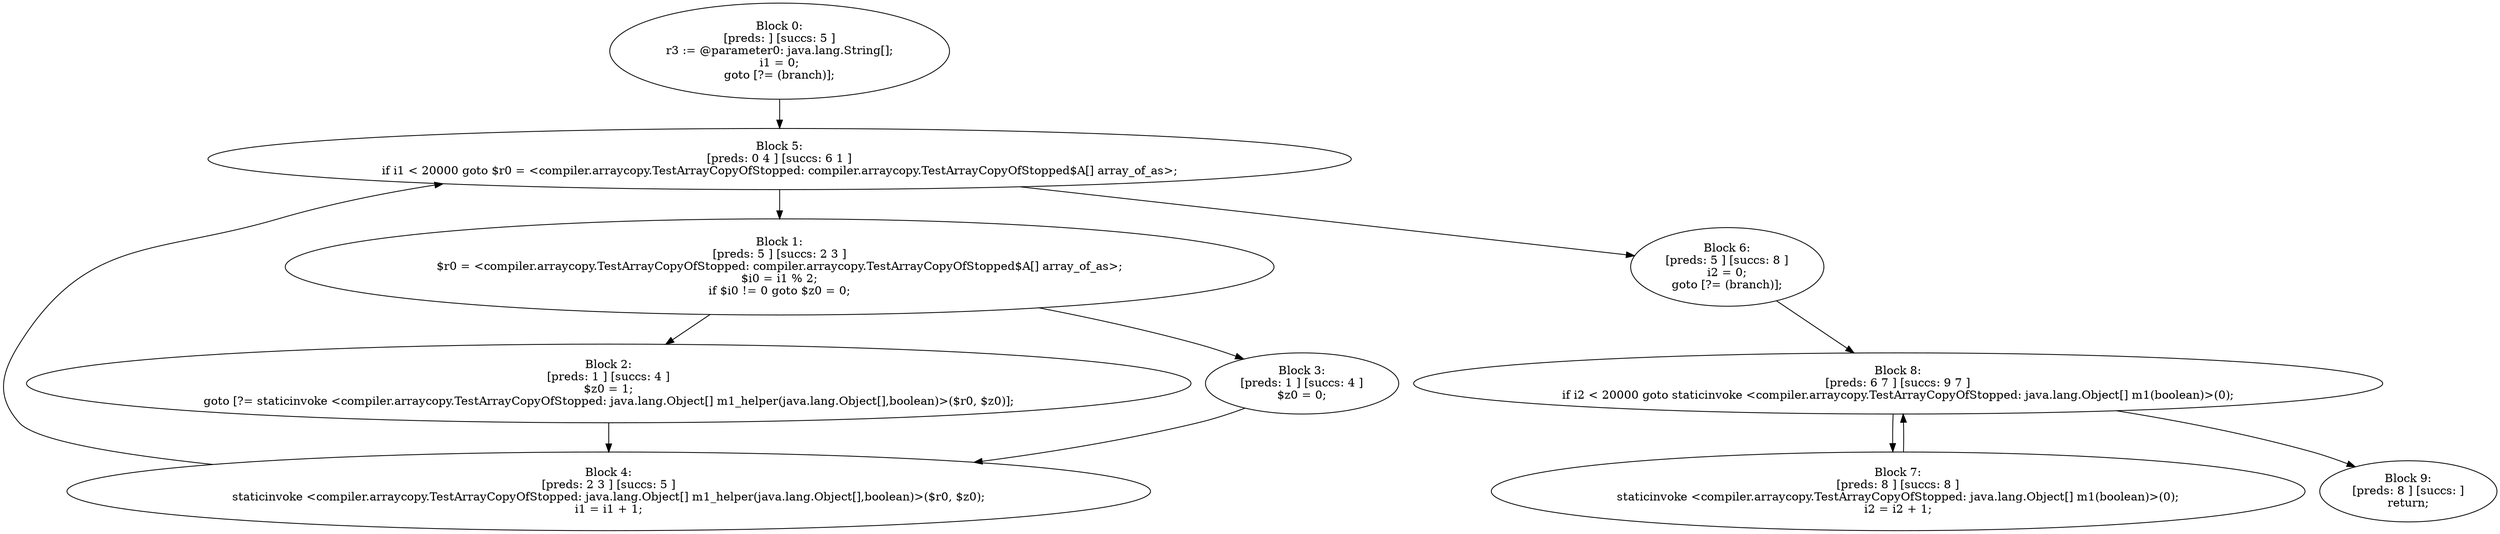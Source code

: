 digraph "unitGraph" {
    "Block 0:
[preds: ] [succs: 5 ]
r3 := @parameter0: java.lang.String[];
i1 = 0;
goto [?= (branch)];
"
    "Block 1:
[preds: 5 ] [succs: 2 3 ]
$r0 = <compiler.arraycopy.TestArrayCopyOfStopped: compiler.arraycopy.TestArrayCopyOfStopped$A[] array_of_as>;
$i0 = i1 % 2;
if $i0 != 0 goto $z0 = 0;
"
    "Block 2:
[preds: 1 ] [succs: 4 ]
$z0 = 1;
goto [?= staticinvoke <compiler.arraycopy.TestArrayCopyOfStopped: java.lang.Object[] m1_helper(java.lang.Object[],boolean)>($r0, $z0)];
"
    "Block 3:
[preds: 1 ] [succs: 4 ]
$z0 = 0;
"
    "Block 4:
[preds: 2 3 ] [succs: 5 ]
staticinvoke <compiler.arraycopy.TestArrayCopyOfStopped: java.lang.Object[] m1_helper(java.lang.Object[],boolean)>($r0, $z0);
i1 = i1 + 1;
"
    "Block 5:
[preds: 0 4 ] [succs: 6 1 ]
if i1 < 20000 goto $r0 = <compiler.arraycopy.TestArrayCopyOfStopped: compiler.arraycopy.TestArrayCopyOfStopped$A[] array_of_as>;
"
    "Block 6:
[preds: 5 ] [succs: 8 ]
i2 = 0;
goto [?= (branch)];
"
    "Block 7:
[preds: 8 ] [succs: 8 ]
staticinvoke <compiler.arraycopy.TestArrayCopyOfStopped: java.lang.Object[] m1(boolean)>(0);
i2 = i2 + 1;
"
    "Block 8:
[preds: 6 7 ] [succs: 9 7 ]
if i2 < 20000 goto staticinvoke <compiler.arraycopy.TestArrayCopyOfStopped: java.lang.Object[] m1(boolean)>(0);
"
    "Block 9:
[preds: 8 ] [succs: ]
return;
"
    "Block 0:
[preds: ] [succs: 5 ]
r3 := @parameter0: java.lang.String[];
i1 = 0;
goto [?= (branch)];
"->"Block 5:
[preds: 0 4 ] [succs: 6 1 ]
if i1 < 20000 goto $r0 = <compiler.arraycopy.TestArrayCopyOfStopped: compiler.arraycopy.TestArrayCopyOfStopped$A[] array_of_as>;
";
    "Block 1:
[preds: 5 ] [succs: 2 3 ]
$r0 = <compiler.arraycopy.TestArrayCopyOfStopped: compiler.arraycopy.TestArrayCopyOfStopped$A[] array_of_as>;
$i0 = i1 % 2;
if $i0 != 0 goto $z0 = 0;
"->"Block 2:
[preds: 1 ] [succs: 4 ]
$z0 = 1;
goto [?= staticinvoke <compiler.arraycopy.TestArrayCopyOfStopped: java.lang.Object[] m1_helper(java.lang.Object[],boolean)>($r0, $z0)];
";
    "Block 1:
[preds: 5 ] [succs: 2 3 ]
$r0 = <compiler.arraycopy.TestArrayCopyOfStopped: compiler.arraycopy.TestArrayCopyOfStopped$A[] array_of_as>;
$i0 = i1 % 2;
if $i0 != 0 goto $z0 = 0;
"->"Block 3:
[preds: 1 ] [succs: 4 ]
$z0 = 0;
";
    "Block 2:
[preds: 1 ] [succs: 4 ]
$z0 = 1;
goto [?= staticinvoke <compiler.arraycopy.TestArrayCopyOfStopped: java.lang.Object[] m1_helper(java.lang.Object[],boolean)>($r0, $z0)];
"->"Block 4:
[preds: 2 3 ] [succs: 5 ]
staticinvoke <compiler.arraycopy.TestArrayCopyOfStopped: java.lang.Object[] m1_helper(java.lang.Object[],boolean)>($r0, $z0);
i1 = i1 + 1;
";
    "Block 3:
[preds: 1 ] [succs: 4 ]
$z0 = 0;
"->"Block 4:
[preds: 2 3 ] [succs: 5 ]
staticinvoke <compiler.arraycopy.TestArrayCopyOfStopped: java.lang.Object[] m1_helper(java.lang.Object[],boolean)>($r0, $z0);
i1 = i1 + 1;
";
    "Block 4:
[preds: 2 3 ] [succs: 5 ]
staticinvoke <compiler.arraycopy.TestArrayCopyOfStopped: java.lang.Object[] m1_helper(java.lang.Object[],boolean)>($r0, $z0);
i1 = i1 + 1;
"->"Block 5:
[preds: 0 4 ] [succs: 6 1 ]
if i1 < 20000 goto $r0 = <compiler.arraycopy.TestArrayCopyOfStopped: compiler.arraycopy.TestArrayCopyOfStopped$A[] array_of_as>;
";
    "Block 5:
[preds: 0 4 ] [succs: 6 1 ]
if i1 < 20000 goto $r0 = <compiler.arraycopy.TestArrayCopyOfStopped: compiler.arraycopy.TestArrayCopyOfStopped$A[] array_of_as>;
"->"Block 6:
[preds: 5 ] [succs: 8 ]
i2 = 0;
goto [?= (branch)];
";
    "Block 5:
[preds: 0 4 ] [succs: 6 1 ]
if i1 < 20000 goto $r0 = <compiler.arraycopy.TestArrayCopyOfStopped: compiler.arraycopy.TestArrayCopyOfStopped$A[] array_of_as>;
"->"Block 1:
[preds: 5 ] [succs: 2 3 ]
$r0 = <compiler.arraycopy.TestArrayCopyOfStopped: compiler.arraycopy.TestArrayCopyOfStopped$A[] array_of_as>;
$i0 = i1 % 2;
if $i0 != 0 goto $z0 = 0;
";
    "Block 6:
[preds: 5 ] [succs: 8 ]
i2 = 0;
goto [?= (branch)];
"->"Block 8:
[preds: 6 7 ] [succs: 9 7 ]
if i2 < 20000 goto staticinvoke <compiler.arraycopy.TestArrayCopyOfStopped: java.lang.Object[] m1(boolean)>(0);
";
    "Block 7:
[preds: 8 ] [succs: 8 ]
staticinvoke <compiler.arraycopy.TestArrayCopyOfStopped: java.lang.Object[] m1(boolean)>(0);
i2 = i2 + 1;
"->"Block 8:
[preds: 6 7 ] [succs: 9 7 ]
if i2 < 20000 goto staticinvoke <compiler.arraycopy.TestArrayCopyOfStopped: java.lang.Object[] m1(boolean)>(0);
";
    "Block 8:
[preds: 6 7 ] [succs: 9 7 ]
if i2 < 20000 goto staticinvoke <compiler.arraycopy.TestArrayCopyOfStopped: java.lang.Object[] m1(boolean)>(0);
"->"Block 9:
[preds: 8 ] [succs: ]
return;
";
    "Block 8:
[preds: 6 7 ] [succs: 9 7 ]
if i2 < 20000 goto staticinvoke <compiler.arraycopy.TestArrayCopyOfStopped: java.lang.Object[] m1(boolean)>(0);
"->"Block 7:
[preds: 8 ] [succs: 8 ]
staticinvoke <compiler.arraycopy.TestArrayCopyOfStopped: java.lang.Object[] m1(boolean)>(0);
i2 = i2 + 1;
";
}
